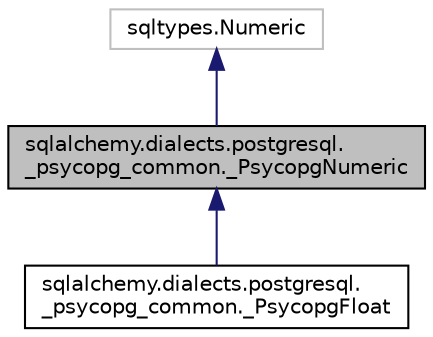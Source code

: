 digraph "sqlalchemy.dialects.postgresql._psycopg_common._PsycopgNumeric"
{
 // LATEX_PDF_SIZE
  edge [fontname="Helvetica",fontsize="10",labelfontname="Helvetica",labelfontsize="10"];
  node [fontname="Helvetica",fontsize="10",shape=record];
  Node1 [label="sqlalchemy.dialects.postgresql.\l_psycopg_common._PsycopgNumeric",height=0.2,width=0.4,color="black", fillcolor="grey75", style="filled", fontcolor="black",tooltip=" "];
  Node2 -> Node1 [dir="back",color="midnightblue",fontsize="10",style="solid",fontname="Helvetica"];
  Node2 [label="sqltypes.Numeric",height=0.2,width=0.4,color="grey75", fillcolor="white", style="filled",tooltip=" "];
  Node1 -> Node3 [dir="back",color="midnightblue",fontsize="10",style="solid",fontname="Helvetica"];
  Node3 [label="sqlalchemy.dialects.postgresql.\l_psycopg_common._PsycopgFloat",height=0.2,width=0.4,color="black", fillcolor="white", style="filled",URL="$classsqlalchemy_1_1dialects_1_1postgresql_1_1__psycopg__common_1_1__PsycopgFloat.html",tooltip=" "];
}
